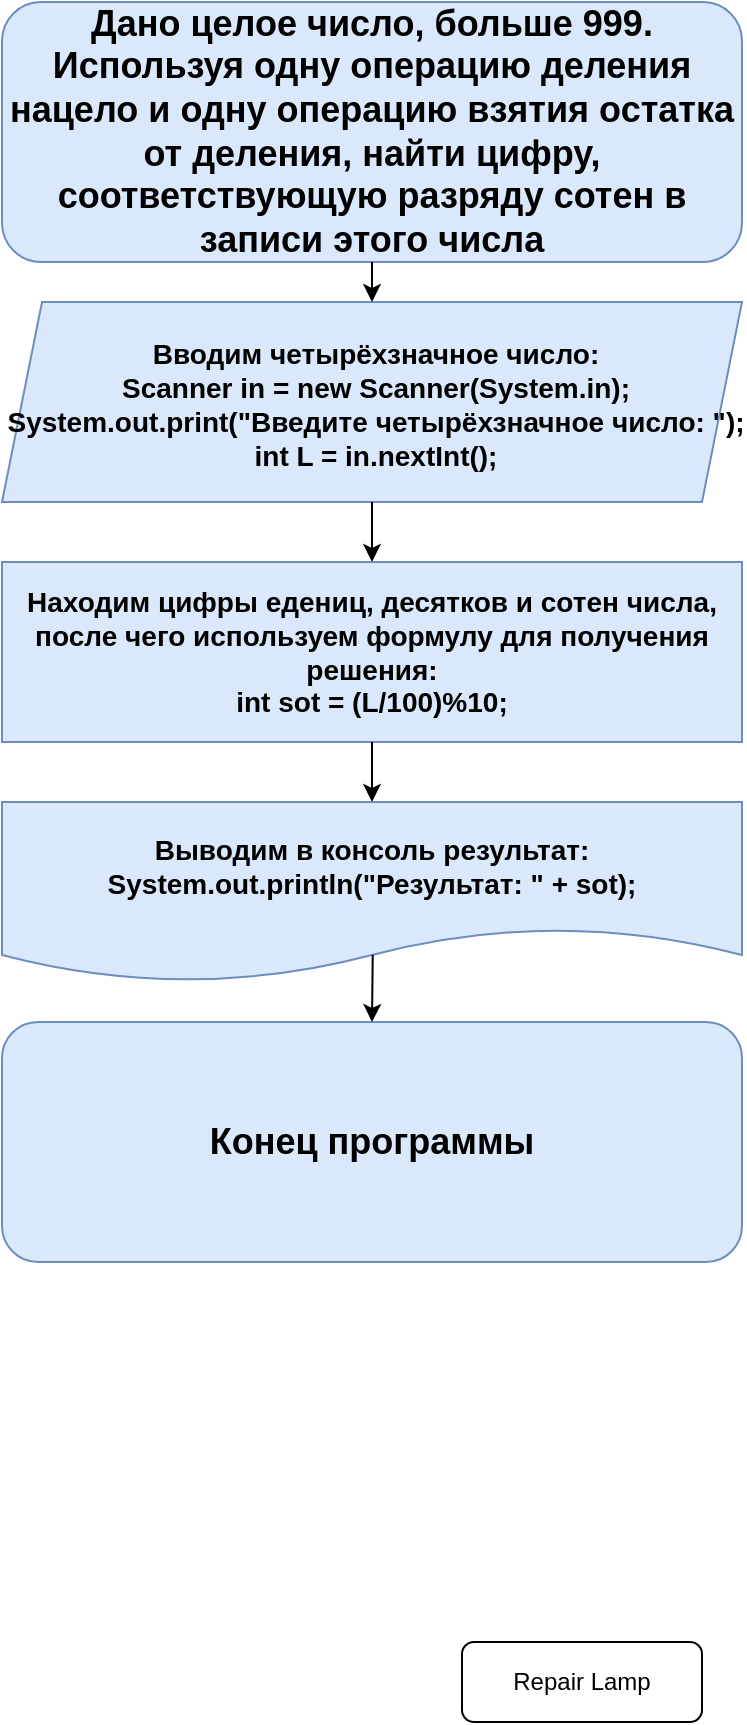 <mxfile version="20.0.4" type="github">
  <diagram id="C5RBs43oDa-KdzZeNtuy" name="Page-1">
    <mxGraphModel dx="1038" dy="1725" grid="1" gridSize="10" guides="1" tooltips="1" connect="1" arrows="1" fold="1" page="1" pageScale="1" pageWidth="827" pageHeight="1169" math="0" shadow="0">
      <root>
        <mxCell id="WIyWlLk6GJQsqaUBKTNV-0" />
        <mxCell id="WIyWlLk6GJQsqaUBKTNV-1" parent="WIyWlLk6GJQsqaUBKTNV-0" />
        <mxCell id="WIyWlLk6GJQsqaUBKTNV-3" value="&lt;font style=&quot;font-size: 18px;&quot;&gt;Дано целое число, больше 999. Используя одну операцию деления нацело и одну операцию взятия остатка от деления, найти цифру, соответствующую разряду сотен в записи этого числа&lt;/font&gt;" style="rounded=1;whiteSpace=wrap;html=1;fontSize=18;glass=0;strokeWidth=1;shadow=0;fontStyle=1;fillColor=#dae8fc;strokeColor=#6c8ebf;" parent="WIyWlLk6GJQsqaUBKTNV-1" vertex="1">
          <mxGeometry x="160" y="-10" width="370" height="130" as="geometry" />
        </mxCell>
        <mxCell id="WIyWlLk6GJQsqaUBKTNV-11" value="Repair Lamp" style="rounded=1;whiteSpace=wrap;html=1;fontSize=12;glass=0;strokeWidth=1;shadow=0;" parent="WIyWlLk6GJQsqaUBKTNV-1" vertex="1">
          <mxGeometry x="390" y="810" width="120" height="40" as="geometry" />
        </mxCell>
        <mxCell id="b77LCI38j5oS1WyV5Z1C-0" value="Вводим четырёхзначное число:&#xa;Scanner in = new Scanner(System.in);&#xa;System.out.print(&quot;Введите четырёхзначное число: &quot;);&#xa;int L = in.nextInt();" style="shape=parallelogram;perimeter=parallelogramPerimeter;fixedSize=1;fillColor=#dae8fc;strokeColor=#6c8ebf;fontStyle=1;fontSize=14;fontFamily=Helvetica;horizontal=1;align=center;verticalAlign=middle;textDirection=ltr;fontColor=default;labelBackgroundColor=none;labelBorderColor=none;spacingTop=1;spacingLeft=4;" parent="WIyWlLk6GJQsqaUBKTNV-1" vertex="1">
          <mxGeometry x="160" y="140" width="370" height="100" as="geometry" />
        </mxCell>
        <mxCell id="b77LCI38j5oS1WyV5Z1C-1" value="" style="endArrow=classic;html=1;rounded=0;fontFamily=Helvetica;fontSize=9;fontColor=default;exitX=0.5;exitY=1;exitDx=0;exitDy=0;entryX=0.5;entryY=0;entryDx=0;entryDy=0;" parent="WIyWlLk6GJQsqaUBKTNV-1" source="WIyWlLk6GJQsqaUBKTNV-3" target="b77LCI38j5oS1WyV5Z1C-0" edge="1">
          <mxGeometry width="50" height="50" relative="1" as="geometry">
            <mxPoint x="200" y="300" as="sourcePoint" />
            <mxPoint x="250" y="250" as="targetPoint" />
          </mxGeometry>
        </mxCell>
        <mxCell id="b77LCI38j5oS1WyV5Z1C-2" value="&lt;font color=&quot;#000000&quot;&gt;Находим цифры едениц, десятков и сотен числа, после чего используем формулу для получения решения:&lt;br&gt;int sot = (L/100)%10;&lt;br&gt;&lt;/font&gt;" style="rounded=0;whiteSpace=wrap;html=1;labelBackgroundColor=none;labelBorderColor=none;fontFamily=Helvetica;fontSize=14;fillColor=#dae8fc;strokeColor=#6c8ebf;fontStyle=1" parent="WIyWlLk6GJQsqaUBKTNV-1" vertex="1">
          <mxGeometry x="160" y="270" width="370" height="90" as="geometry" />
        </mxCell>
        <mxCell id="b77LCI38j5oS1WyV5Z1C-3" value="" style="endArrow=classic;html=1;rounded=0;fontFamily=Helvetica;fontSize=14;fontColor=#000000;exitX=0.5;exitY=1;exitDx=0;exitDy=0;entryX=0.5;entryY=0;entryDx=0;entryDy=0;" parent="WIyWlLk6GJQsqaUBKTNV-1" source="b77LCI38j5oS1WyV5Z1C-0" target="b77LCI38j5oS1WyV5Z1C-2" edge="1">
          <mxGeometry width="50" height="50" relative="1" as="geometry">
            <mxPoint x="200" y="300" as="sourcePoint" />
            <mxPoint x="250" y="250" as="targetPoint" />
          </mxGeometry>
        </mxCell>
        <mxCell id="b77LCI38j5oS1WyV5Z1C-4" value="Выводим в консоль результат:&lt;br&gt;System.out.println(&quot;Результат: &quot; + sot);" style="shape=document;whiteSpace=wrap;html=1;boundedLbl=1;labelBackgroundColor=none;labelBorderColor=none;fontFamily=Helvetica;fontSize=14;fillColor=#dae8fc;strokeColor=#6c8ebf;fontStyle=1" parent="WIyWlLk6GJQsqaUBKTNV-1" vertex="1">
          <mxGeometry x="160" y="390" width="370" height="90" as="geometry" />
        </mxCell>
        <mxCell id="b77LCI38j5oS1WyV5Z1C-5" value="" style="endArrow=classic;html=1;rounded=0;fontFamily=Helvetica;fontSize=14;fontColor=#000000;exitX=0.5;exitY=1;exitDx=0;exitDy=0;entryX=0.5;entryY=0;entryDx=0;entryDy=0;" parent="WIyWlLk6GJQsqaUBKTNV-1" source="b77LCI38j5oS1WyV5Z1C-2" target="b77LCI38j5oS1WyV5Z1C-4" edge="1">
          <mxGeometry width="50" height="50" relative="1" as="geometry">
            <mxPoint x="200" y="300" as="sourcePoint" />
            <mxPoint x="250" y="250" as="targetPoint" />
          </mxGeometry>
        </mxCell>
        <mxCell id="b77LCI38j5oS1WyV5Z1C-6" value="Конец программы" style="rounded=1;whiteSpace=wrap;html=1;fontSize=18;glass=0;strokeWidth=1;shadow=0;fontStyle=1;fillColor=#dae8fc;strokeColor=#6c8ebf;" parent="WIyWlLk6GJQsqaUBKTNV-1" vertex="1">
          <mxGeometry x="160" y="500" width="370" height="120" as="geometry" />
        </mxCell>
        <mxCell id="b77LCI38j5oS1WyV5Z1C-8" value="" style="endArrow=classic;html=1;rounded=0;fontFamily=Helvetica;fontSize=18;fontColor=#000000;entryX=0.5;entryY=0;entryDx=0;entryDy=0;exitX=0.501;exitY=0.849;exitDx=0;exitDy=0;exitPerimeter=0;" parent="WIyWlLk6GJQsqaUBKTNV-1" source="b77LCI38j5oS1WyV5Z1C-4" target="b77LCI38j5oS1WyV5Z1C-6" edge="1">
          <mxGeometry width="50" height="50" relative="1" as="geometry">
            <mxPoint x="350" y="510" as="sourcePoint" />
            <mxPoint x="250" y="380" as="targetPoint" />
          </mxGeometry>
        </mxCell>
      </root>
    </mxGraphModel>
  </diagram>
</mxfile>
